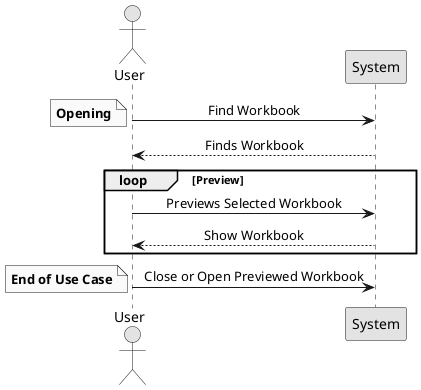 @startuml ipc02.2_analysis.png

skinparam sequenceMessageAlign center
skinparam monochrome true

actor User
participant "System" as s

User->s: Find Workbook
note left
    **Opening**
end note
s-->User: Finds Workbook
loop Preview
User->s: Previews Selected Workbook
s-->User: Show Workbook
end
User->s: Close or Open Previewed Workbook
note left
    **End of Use Case**
end note

@enduml
